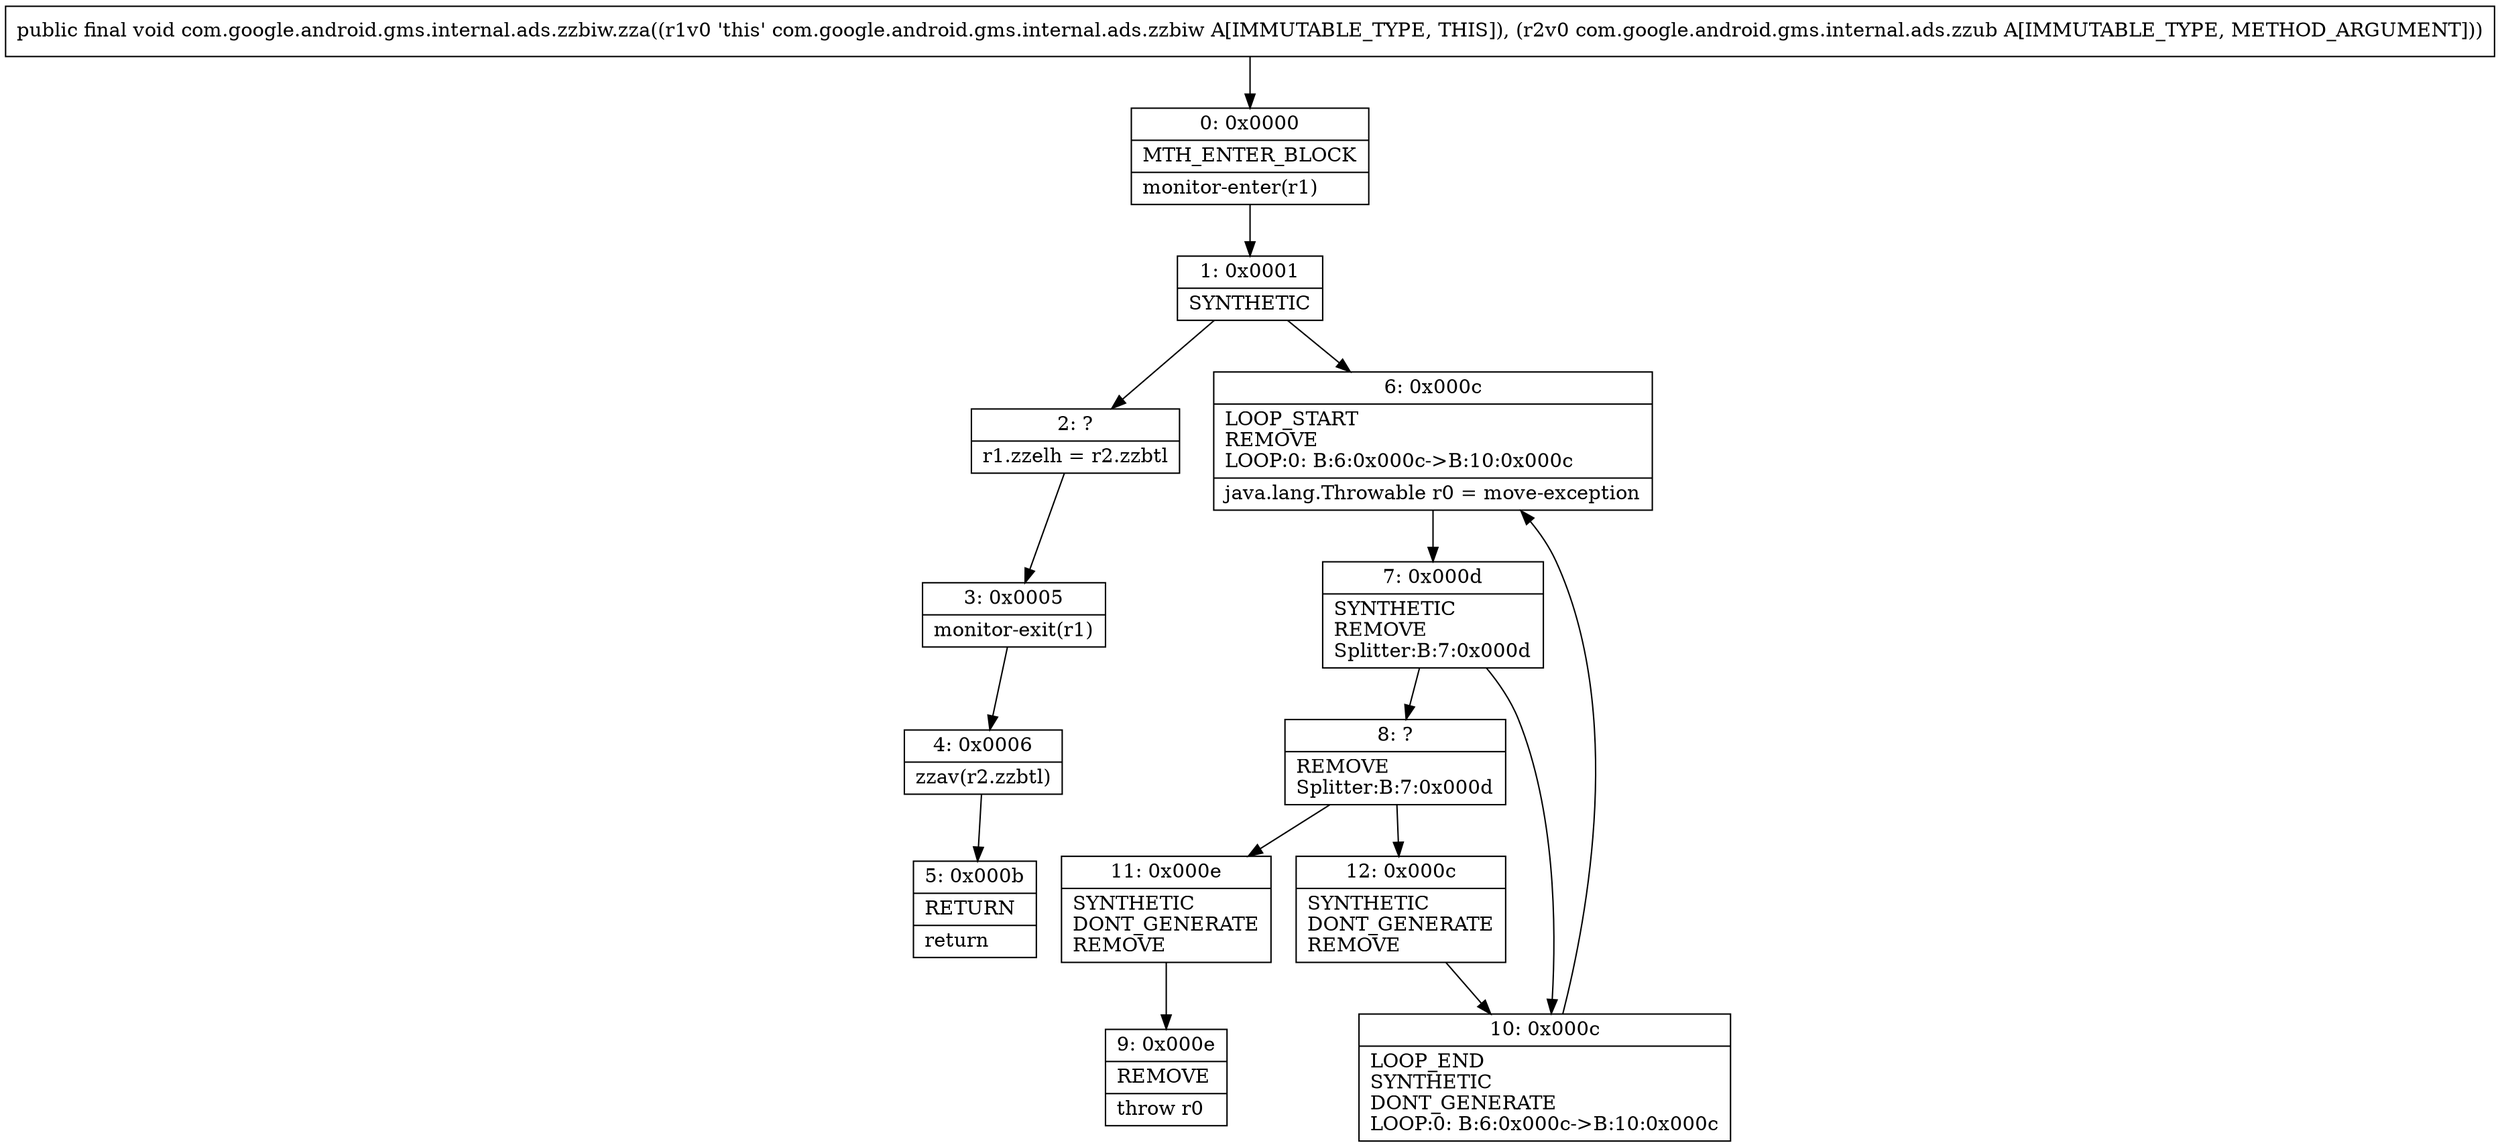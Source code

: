digraph "CFG forcom.google.android.gms.internal.ads.zzbiw.zza(Lcom\/google\/android\/gms\/internal\/ads\/zzub;)V" {
Node_0 [shape=record,label="{0\:\ 0x0000|MTH_ENTER_BLOCK\l|monitor\-enter(r1)\l}"];
Node_1 [shape=record,label="{1\:\ 0x0001|SYNTHETIC\l}"];
Node_2 [shape=record,label="{2\:\ ?|r1.zzelh = r2.zzbtl\l}"];
Node_3 [shape=record,label="{3\:\ 0x0005|monitor\-exit(r1)\l}"];
Node_4 [shape=record,label="{4\:\ 0x0006|zzav(r2.zzbtl)\l}"];
Node_5 [shape=record,label="{5\:\ 0x000b|RETURN\l|return\l}"];
Node_6 [shape=record,label="{6\:\ 0x000c|LOOP_START\lREMOVE\lLOOP:0: B:6:0x000c\-\>B:10:0x000c\l|java.lang.Throwable r0 = move\-exception\l}"];
Node_7 [shape=record,label="{7\:\ 0x000d|SYNTHETIC\lREMOVE\lSplitter:B:7:0x000d\l}"];
Node_8 [shape=record,label="{8\:\ ?|REMOVE\lSplitter:B:7:0x000d\l}"];
Node_9 [shape=record,label="{9\:\ 0x000e|REMOVE\l|throw r0\l}"];
Node_10 [shape=record,label="{10\:\ 0x000c|LOOP_END\lSYNTHETIC\lDONT_GENERATE\lLOOP:0: B:6:0x000c\-\>B:10:0x000c\l}"];
Node_11 [shape=record,label="{11\:\ 0x000e|SYNTHETIC\lDONT_GENERATE\lREMOVE\l}"];
Node_12 [shape=record,label="{12\:\ 0x000c|SYNTHETIC\lDONT_GENERATE\lREMOVE\l}"];
MethodNode[shape=record,label="{public final void com.google.android.gms.internal.ads.zzbiw.zza((r1v0 'this' com.google.android.gms.internal.ads.zzbiw A[IMMUTABLE_TYPE, THIS]), (r2v0 com.google.android.gms.internal.ads.zzub A[IMMUTABLE_TYPE, METHOD_ARGUMENT])) }"];
MethodNode -> Node_0;
Node_0 -> Node_1;
Node_1 -> Node_2;
Node_1 -> Node_6;
Node_2 -> Node_3;
Node_3 -> Node_4;
Node_4 -> Node_5;
Node_6 -> Node_7;
Node_7 -> Node_8;
Node_7 -> Node_10;
Node_8 -> Node_11;
Node_8 -> Node_12;
Node_10 -> Node_6;
Node_11 -> Node_9;
Node_12 -> Node_10;
}

